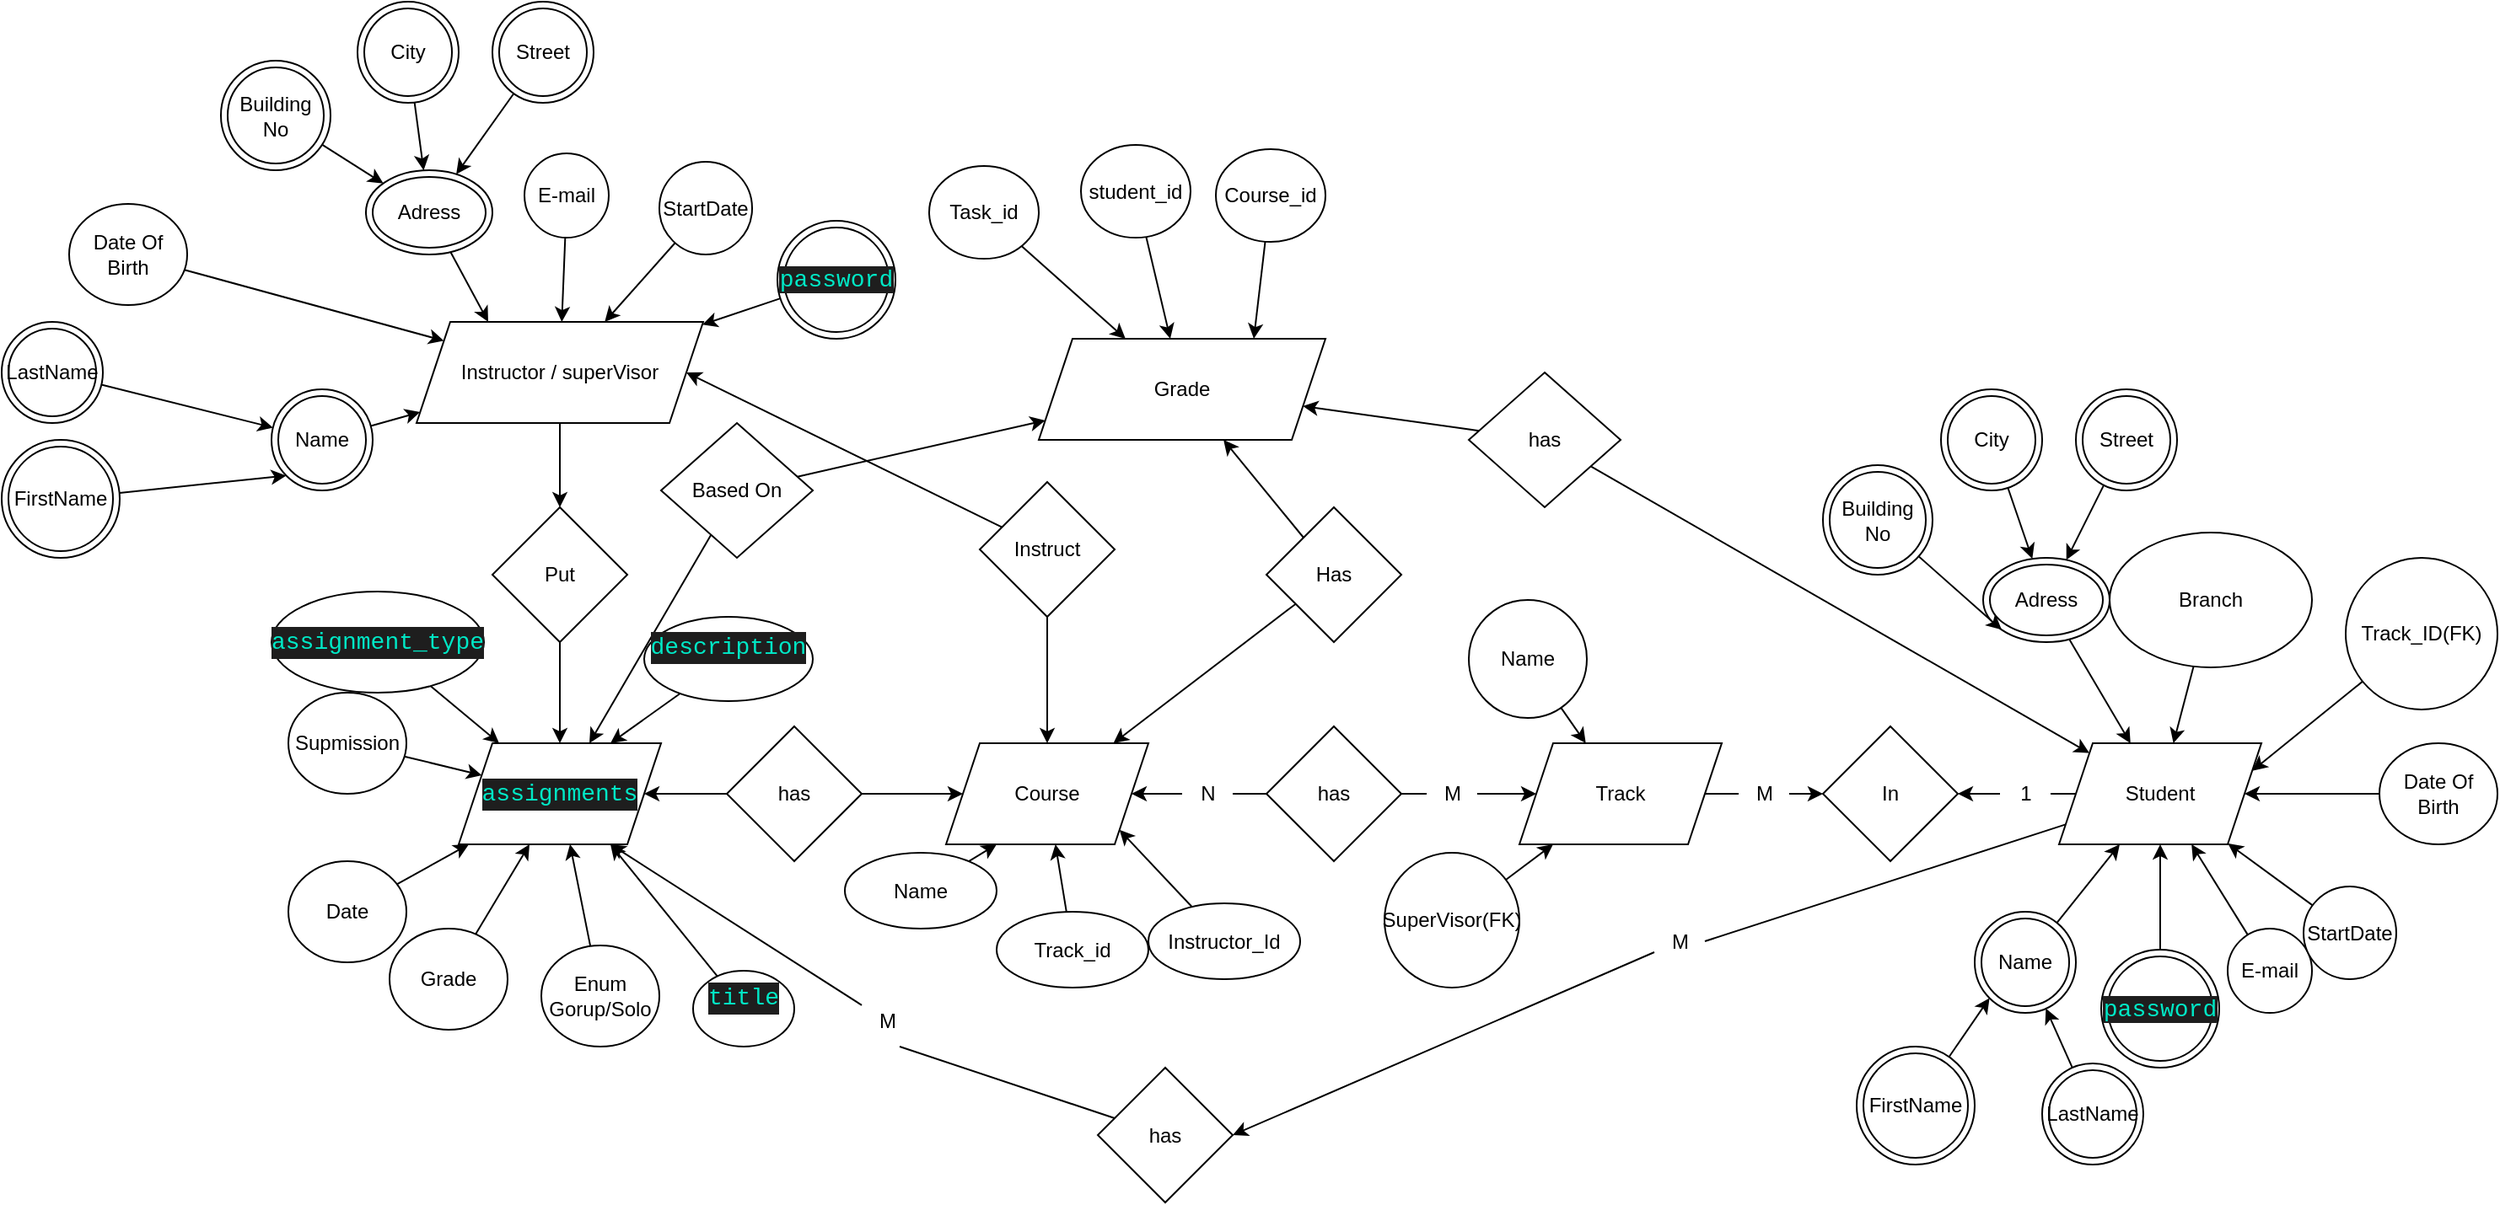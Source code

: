 <mxfile>
    <diagram id="dfsy4DjFATwSa1lI79BY" name="Page-1">
        <mxGraphModel dx="2176" dy="1596" grid="1" gridSize="10" guides="1" tooltips="1" connect="1" arrows="1" fold="1" page="1" pageScale="1" pageWidth="850" pageHeight="1100" math="0" shadow="0">
            <root>
                <mxCell id="0"/>
                <mxCell id="1" parent="0"/>
                <mxCell id="17" style="edgeStyle=none;html=1;entryX=1;entryY=0.5;entryDx=0;entryDy=0;startArrow=none;" parent="1" source="164" target="11" edge="1">
                    <mxGeometry relative="1" as="geometry"/>
                </mxCell>
                <mxCell id="102" style="edgeStyle=none;html=1;entryX=1;entryY=0.5;entryDx=0;entryDy=0;startArrow=none;" parent="1" source="165" target="80" edge="1">
                    <mxGeometry relative="1" as="geometry"/>
                </mxCell>
                <mxCell id="2" value="Student" style="shape=parallelogram;perimeter=parallelogramPerimeter;whiteSpace=wrap;html=1;fixedSize=1;" parent="1" vertex="1">
                    <mxGeometry x="530" y="310" width="120" height="60" as="geometry"/>
                </mxCell>
                <mxCell id="13" style="edgeStyle=none;html=1;" parent="1" source="3" target="12" edge="1">
                    <mxGeometry relative="1" as="geometry"/>
                </mxCell>
                <mxCell id="3" value="Instructor / superVisor" style="shape=parallelogram;perimeter=parallelogramPerimeter;whiteSpace=wrap;html=1;fixedSize=1;" parent="1" vertex="1">
                    <mxGeometry x="-444" y="60" width="170" height="60" as="geometry"/>
                </mxCell>
                <mxCell id="5" value="&lt;div style=&quot;color: rgb(187, 187, 187); background-color: rgb(30, 30, 30); font-family: Consolas, &amp;quot;Courier New&amp;quot;, monospace; font-size: 14px; line-height: 19px;&quot;&gt;&lt;span style=&quot;color: #00e8c6;&quot;&gt;assignments&lt;/span&gt;&lt;/div&gt;" style="shape=parallelogram;perimeter=parallelogramPerimeter;whiteSpace=wrap;html=1;fixedSize=1;" parent="1" vertex="1">
                    <mxGeometry x="-419" y="310" width="120" height="60" as="geometry"/>
                </mxCell>
                <mxCell id="11" value="In" style="rhombus;whiteSpace=wrap;html=1;" parent="1" vertex="1">
                    <mxGeometry x="390" y="300" width="80" height="80" as="geometry"/>
                </mxCell>
                <mxCell id="14" style="edgeStyle=none;html=1;" parent="1" source="12" target="5" edge="1">
                    <mxGeometry relative="1" as="geometry"/>
                </mxCell>
                <mxCell id="12" value="Put" style="rhombus;whiteSpace=wrap;html=1;" parent="1" vertex="1">
                    <mxGeometry x="-399" y="170" width="80" height="80" as="geometry"/>
                </mxCell>
                <mxCell id="16" style="edgeStyle=none;html=1;" parent="1" source="15" target="5" edge="1">
                    <mxGeometry relative="1" as="geometry"/>
                </mxCell>
                <mxCell id="15" value="Enum&lt;br&gt;Gorup/Solo" style="ellipse;whiteSpace=wrap;html=1;" parent="1" vertex="1">
                    <mxGeometry x="-370" y="430" width="70" height="60" as="geometry"/>
                </mxCell>
                <mxCell id="19" style="edgeStyle=none;html=1;" parent="1" source="18" target="5" edge="1">
                    <mxGeometry relative="1" as="geometry"/>
                </mxCell>
                <mxCell id="18" value="Grade" style="ellipse;whiteSpace=wrap;html=1;" parent="1" vertex="1">
                    <mxGeometry x="-460" y="420" width="70" height="60" as="geometry"/>
                </mxCell>
                <mxCell id="21" style="edgeStyle=none;html=1;" parent="1" source="20" target="5" edge="1">
                    <mxGeometry relative="1" as="geometry"/>
                </mxCell>
                <mxCell id="20" value="Date" style="ellipse;whiteSpace=wrap;html=1;" parent="1" vertex="1">
                    <mxGeometry x="-520" y="380" width="70" height="60" as="geometry"/>
                </mxCell>
                <mxCell id="25" style="edgeStyle=none;html=1;" parent="1" source="24" target="2" edge="1">
                    <mxGeometry relative="1" as="geometry"/>
                </mxCell>
                <mxCell id="24" value="Name" style="ellipse;shape=doubleEllipse;whiteSpace=wrap;html=1;aspect=fixed;" parent="1" vertex="1">
                    <mxGeometry x="480" y="410" width="60" height="60" as="geometry"/>
                </mxCell>
                <mxCell id="28" style="edgeStyle=none;html=1;entryX=0;entryY=1;entryDx=0;entryDy=0;" parent="1" source="26" target="24" edge="1">
                    <mxGeometry relative="1" as="geometry"/>
                </mxCell>
                <mxCell id="26" value="FirstName" style="ellipse;shape=doubleEllipse;whiteSpace=wrap;html=1;aspect=fixed;" parent="1" vertex="1">
                    <mxGeometry x="410" y="490" width="70" height="70" as="geometry"/>
                </mxCell>
                <mxCell id="29" style="edgeStyle=none;html=1;" parent="1" source="27" target="24" edge="1">
                    <mxGeometry relative="1" as="geometry"/>
                </mxCell>
                <mxCell id="27" value="LastName" style="ellipse;shape=doubleEllipse;whiteSpace=wrap;html=1;aspect=fixed;" parent="1" vertex="1">
                    <mxGeometry x="520" y="500" width="60" height="60" as="geometry"/>
                </mxCell>
                <mxCell id="47" style="edgeStyle=none;html=1;" parent="1" source="30" target="2" edge="1">
                    <mxGeometry relative="1" as="geometry"/>
                </mxCell>
                <mxCell id="30" value="Adress" style="ellipse;shape=doubleEllipse;whiteSpace=wrap;html=1;" parent="1" vertex="1">
                    <mxGeometry x="485" y="200" width="75" height="50" as="geometry"/>
                </mxCell>
                <mxCell id="33" style="edgeStyle=none;html=1;" parent="1" source="32" target="30" edge="1">
                    <mxGeometry relative="1" as="geometry"/>
                </mxCell>
                <mxCell id="32" value="City" style="ellipse;shape=doubleEllipse;whiteSpace=wrap;html=1;aspect=fixed;" parent="1" vertex="1">
                    <mxGeometry x="460" y="100" width="60" height="60" as="geometry"/>
                </mxCell>
                <mxCell id="35" style="edgeStyle=none;html=1;" parent="1" source="34" target="30" edge="1">
                    <mxGeometry relative="1" as="geometry"/>
                </mxCell>
                <mxCell id="34" value="Street" style="ellipse;shape=doubleEllipse;whiteSpace=wrap;html=1;aspect=fixed;" parent="1" vertex="1">
                    <mxGeometry x="540" y="100" width="60" height="60" as="geometry"/>
                </mxCell>
                <mxCell id="37" style="edgeStyle=none;html=1;entryX=0;entryY=1;entryDx=0;entryDy=0;" parent="1" source="36" target="30" edge="1">
                    <mxGeometry relative="1" as="geometry"/>
                </mxCell>
                <mxCell id="36" value="Building No" style="ellipse;shape=doubleEllipse;whiteSpace=wrap;html=1;aspect=fixed;" parent="1" vertex="1">
                    <mxGeometry x="390" y="145" width="65" height="65" as="geometry"/>
                </mxCell>
                <mxCell id="42" style="edgeStyle=none;html=1;" parent="1" source="41" target="2" edge="1">
                    <mxGeometry relative="1" as="geometry"/>
                </mxCell>
                <mxCell id="41" value="E-mail" style="ellipse;whiteSpace=wrap;html=1;aspect=fixed;" parent="1" vertex="1">
                    <mxGeometry x="630" y="420" width="50" height="50" as="geometry"/>
                </mxCell>
                <mxCell id="44" style="edgeStyle=none;html=1;" parent="1" source="43" target="2" edge="1">
                    <mxGeometry relative="1" as="geometry"/>
                </mxCell>
                <mxCell id="43" value="StartDate" style="ellipse;whiteSpace=wrap;html=1;aspect=fixed;" parent="1" vertex="1">
                    <mxGeometry x="675" y="395" width="55" height="55" as="geometry"/>
                </mxCell>
                <mxCell id="51" style="edgeStyle=none;html=1;" parent="1" source="50" target="5" edge="1">
                    <mxGeometry relative="1" as="geometry"/>
                </mxCell>
                <mxCell id="50" value="Supmission" style="ellipse;whiteSpace=wrap;html=1;" parent="1" vertex="1">
                    <mxGeometry x="-520" y="280" width="70" height="60" as="geometry"/>
                </mxCell>
                <mxCell id="53" style="edgeStyle=none;html=1;startArrow=none;" parent="1" source="168" target="11" edge="1">
                    <mxGeometry relative="1" as="geometry"/>
                </mxCell>
                <mxCell id="52" value="Track" style="shape=parallelogram;perimeter=parallelogramPerimeter;whiteSpace=wrap;html=1;fixedSize=1;" parent="1" vertex="1">
                    <mxGeometry x="210" y="310" width="120" height="60" as="geometry"/>
                </mxCell>
                <mxCell id="55" style="edgeStyle=none;html=1;startArrow=none;" parent="1" source="171" target="52" edge="1">
                    <mxGeometry relative="1" as="geometry"/>
                </mxCell>
                <mxCell id="72" style="edgeStyle=none;html=1;startArrow=none;" parent="1" source="173" target="71" edge="1">
                    <mxGeometry relative="1" as="geometry"/>
                </mxCell>
                <mxCell id="54" value="has" style="rhombus;whiteSpace=wrap;html=1;" parent="1" vertex="1">
                    <mxGeometry x="60" y="300" width="80" height="80" as="geometry"/>
                </mxCell>
                <mxCell id="62" style="edgeStyle=none;html=1;entryX=1;entryY=0.25;entryDx=0;entryDy=0;" parent="1" source="60" target="2" edge="1">
                    <mxGeometry relative="1" as="geometry"/>
                </mxCell>
                <mxCell id="60" value="Track_ID(FK)" style="ellipse;whiteSpace=wrap;html=1;aspect=fixed;" parent="1" vertex="1">
                    <mxGeometry x="700" y="200" width="90" height="90" as="geometry"/>
                </mxCell>
                <mxCell id="151" style="edgeStyle=none;html=1;" parent="1" source="65" target="52" edge="1">
                    <mxGeometry relative="1" as="geometry"/>
                </mxCell>
                <mxCell id="65" value="Name" style="ellipse;whiteSpace=wrap;html=1;aspect=fixed;" parent="1" vertex="1">
                    <mxGeometry x="180" y="225" width="70" height="70" as="geometry"/>
                </mxCell>
                <mxCell id="68" style="edgeStyle=none;html=1;" parent="1" source="67" target="52" edge="1">
                    <mxGeometry relative="1" as="geometry"/>
                </mxCell>
                <mxCell id="67" value="SuperVisor(FK)" style="ellipse;whiteSpace=wrap;html=1;aspect=fixed;" parent="1" vertex="1">
                    <mxGeometry x="130" y="375" width="80" height="80" as="geometry"/>
                </mxCell>
                <mxCell id="70" style="edgeStyle=none;html=1;" parent="1" source="69" target="2" edge="1">
                    <mxGeometry relative="1" as="geometry"/>
                </mxCell>
                <mxCell id="69" value="Branch" style="ellipse;whiteSpace=wrap;html=1;" parent="1" vertex="1">
                    <mxGeometry x="560" y="185" width="120" height="80" as="geometry"/>
                </mxCell>
                <mxCell id="71" value="Course" style="shape=parallelogram;perimeter=parallelogramPerimeter;whiteSpace=wrap;html=1;fixedSize=1;" parent="1" vertex="1">
                    <mxGeometry x="-130" y="310" width="120" height="60" as="geometry"/>
                </mxCell>
                <mxCell id="153" style="edgeStyle=none;html=1;entryX=0.25;entryY=1;entryDx=0;entryDy=0;" parent="1" source="74" target="71" edge="1">
                    <mxGeometry relative="1" as="geometry"/>
                </mxCell>
                <mxCell id="74" value="Name" style="ellipse;whiteSpace=wrap;html=1;" parent="1" vertex="1">
                    <mxGeometry x="-190" y="375" width="90" height="45" as="geometry"/>
                </mxCell>
                <mxCell id="78" style="edgeStyle=none;html=1;" parent="1" source="77" target="5" edge="1">
                    <mxGeometry relative="1" as="geometry"/>
                </mxCell>
                <mxCell id="79" style="edgeStyle=none;html=1;" parent="1" source="77" target="71" edge="1">
                    <mxGeometry relative="1" as="geometry"/>
                </mxCell>
                <mxCell id="77" value="has" style="rhombus;whiteSpace=wrap;html=1;" parent="1" vertex="1">
                    <mxGeometry x="-260" y="300" width="80" height="80" as="geometry"/>
                </mxCell>
                <mxCell id="103" style="edgeStyle=none;html=1;entryX=0.75;entryY=1;entryDx=0;entryDy=0;startArrow=none;" parent="1" source="163" target="5" edge="1">
                    <mxGeometry relative="1" as="geometry"/>
                </mxCell>
                <mxCell id="80" value="has" style="rhombus;whiteSpace=wrap;html=1;" parent="1" vertex="1">
                    <mxGeometry x="-40" y="502.5" width="80" height="80" as="geometry"/>
                </mxCell>
                <mxCell id="88" value="Grade" style="shape=parallelogram;perimeter=parallelogramPerimeter;whiteSpace=wrap;html=1;fixedSize=1;" parent="1" vertex="1">
                    <mxGeometry x="-75" y="70" width="170" height="60" as="geometry"/>
                </mxCell>
                <mxCell id="91" style="edgeStyle=none;html=1;" parent="1" source="90" target="2" edge="1">
                    <mxGeometry relative="1" as="geometry"/>
                </mxCell>
                <mxCell id="92" style="edgeStyle=none;html=1;" parent="1" source="90" target="88" edge="1">
                    <mxGeometry relative="1" as="geometry"/>
                </mxCell>
                <mxCell id="90" value="has" style="rhombus;whiteSpace=wrap;html=1;" parent="1" vertex="1">
                    <mxGeometry x="180" y="90" width="90" height="80" as="geometry"/>
                </mxCell>
                <mxCell id="95" style="edgeStyle=none;html=1;" parent="1" source="94" target="88" edge="1">
                    <mxGeometry relative="1" as="geometry"/>
                </mxCell>
                <mxCell id="96" style="edgeStyle=none;html=1;" parent="1" source="94" target="5" edge="1">
                    <mxGeometry relative="1" as="geometry"/>
                </mxCell>
                <mxCell id="94" value="Based On" style="rhombus;whiteSpace=wrap;html=1;" parent="1" vertex="1">
                    <mxGeometry x="-299" y="120" width="90" height="80" as="geometry"/>
                </mxCell>
                <mxCell id="154" style="edgeStyle=none;html=1;entryX=1;entryY=1;entryDx=0;entryDy=0;" parent="1" source="98" target="71" edge="1">
                    <mxGeometry relative="1" as="geometry"/>
                </mxCell>
                <mxCell id="98" value="Instructor_Id" style="ellipse;whiteSpace=wrap;html=1;" parent="1" vertex="1">
                    <mxGeometry x="-10" y="405" width="90" height="45" as="geometry"/>
                </mxCell>
                <mxCell id="101" style="edgeStyle=none;html=1;" parent="1" source="100" target="2" edge="1">
                    <mxGeometry relative="1" as="geometry"/>
                </mxCell>
                <mxCell id="100" value="Date Of Birth" style="ellipse;whiteSpace=wrap;html=1;" parent="1" vertex="1">
                    <mxGeometry x="720" y="310" width="70" height="60" as="geometry"/>
                </mxCell>
                <mxCell id="125" style="edgeStyle=none;html=1;" parent="1" source="104" target="3" edge="1">
                    <mxGeometry relative="1" as="geometry"/>
                </mxCell>
                <mxCell id="104" value="Name" style="ellipse;shape=doubleEllipse;whiteSpace=wrap;html=1;aspect=fixed;" parent="1" vertex="1">
                    <mxGeometry x="-530" y="100" width="60" height="60" as="geometry"/>
                </mxCell>
                <mxCell id="105" style="edgeStyle=none;html=1;entryX=0;entryY=1;entryDx=0;entryDy=0;" parent="1" source="106" target="104" edge="1">
                    <mxGeometry relative="1" as="geometry"/>
                </mxCell>
                <mxCell id="106" value="FirstName" style="ellipse;shape=doubleEllipse;whiteSpace=wrap;html=1;aspect=fixed;" parent="1" vertex="1">
                    <mxGeometry x="-690" y="130" width="70" height="70" as="geometry"/>
                </mxCell>
                <mxCell id="107" style="edgeStyle=none;html=1;" parent="1" source="108" target="104" edge="1">
                    <mxGeometry relative="1" as="geometry"/>
                </mxCell>
                <mxCell id="108" value="LastName" style="ellipse;shape=doubleEllipse;whiteSpace=wrap;html=1;aspect=fixed;" parent="1" vertex="1">
                    <mxGeometry x="-690" y="60" width="60" height="60" as="geometry"/>
                </mxCell>
                <mxCell id="119" style="edgeStyle=none;html=1;entryX=0.25;entryY=0;entryDx=0;entryDy=0;" parent="1" source="109" target="3" edge="1">
                    <mxGeometry relative="1" as="geometry"/>
                </mxCell>
                <mxCell id="109" value="Adress" style="ellipse;shape=doubleEllipse;whiteSpace=wrap;html=1;" parent="1" vertex="1">
                    <mxGeometry x="-474" y="-30" width="75" height="50" as="geometry"/>
                </mxCell>
                <mxCell id="121" style="edgeStyle=none;html=1;" parent="1" source="110" target="109" edge="1">
                    <mxGeometry relative="1" as="geometry"/>
                </mxCell>
                <mxCell id="110" value="City" style="ellipse;shape=doubleEllipse;whiteSpace=wrap;html=1;aspect=fixed;" parent="1" vertex="1">
                    <mxGeometry x="-479" y="-130" width="60" height="60" as="geometry"/>
                </mxCell>
                <mxCell id="122" style="edgeStyle=none;html=1;" parent="1" source="111" target="109" edge="1">
                    <mxGeometry relative="1" as="geometry"/>
                </mxCell>
                <mxCell id="111" value="Street" style="ellipse;shape=doubleEllipse;whiteSpace=wrap;html=1;aspect=fixed;" parent="1" vertex="1">
                    <mxGeometry x="-399" y="-130" width="60" height="60" as="geometry"/>
                </mxCell>
                <mxCell id="120" style="edgeStyle=none;html=1;" parent="1" source="112" target="109" edge="1">
                    <mxGeometry relative="1" as="geometry"/>
                </mxCell>
                <mxCell id="112" value="Building No" style="ellipse;shape=doubleEllipse;whiteSpace=wrap;html=1;aspect=fixed;" parent="1" vertex="1">
                    <mxGeometry x="-560" y="-95" width="65" height="65" as="geometry"/>
                </mxCell>
                <mxCell id="126" style="edgeStyle=none;html=1;" parent="1" source="114" target="3" edge="1">
                    <mxGeometry relative="1" as="geometry"/>
                </mxCell>
                <mxCell id="114" value="E-mail" style="ellipse;whiteSpace=wrap;html=1;aspect=fixed;" parent="1" vertex="1">
                    <mxGeometry x="-380" y="-40" width="50" height="50" as="geometry"/>
                </mxCell>
                <mxCell id="127" style="edgeStyle=none;html=1;" parent="1" source="115" target="3" edge="1">
                    <mxGeometry relative="1" as="geometry"/>
                </mxCell>
                <mxCell id="115" value="StartDate" style="ellipse;whiteSpace=wrap;html=1;aspect=fixed;" parent="1" vertex="1">
                    <mxGeometry x="-300" y="-35" width="55" height="55" as="geometry"/>
                </mxCell>
                <mxCell id="123" style="edgeStyle=none;html=1;" parent="1" source="118" target="3" edge="1">
                    <mxGeometry relative="1" as="geometry"/>
                </mxCell>
                <mxCell id="118" value="Date Of Birth" style="ellipse;whiteSpace=wrap;html=1;" parent="1" vertex="1">
                    <mxGeometry x="-650" y="-10" width="70" height="60" as="geometry"/>
                </mxCell>
                <mxCell id="129" style="edgeStyle=none;html=1;" parent="1" source="128" target="88" edge="1">
                    <mxGeometry relative="1" as="geometry"/>
                </mxCell>
                <mxCell id="128" value="student_id" style="ellipse;whiteSpace=wrap;html=1;" parent="1" vertex="1">
                    <mxGeometry x="-50" y="-45" width="65" height="55" as="geometry"/>
                </mxCell>
                <mxCell id="133" style="edgeStyle=none;html=1;entryX=0.75;entryY=0;entryDx=0;entryDy=0;" parent="1" source="132" target="88" edge="1">
                    <mxGeometry relative="1" as="geometry"/>
                </mxCell>
                <mxCell id="132" value="Course_id" style="ellipse;whiteSpace=wrap;html=1;" parent="1" vertex="1">
                    <mxGeometry x="30" y="-42.5" width="65" height="55" as="geometry"/>
                </mxCell>
                <mxCell id="138" style="edgeStyle=none;html=1;" parent="1" source="137" target="88" edge="1">
                    <mxGeometry relative="1" as="geometry"/>
                </mxCell>
                <mxCell id="137" value="Task_id" style="ellipse;whiteSpace=wrap;html=1;" parent="1" vertex="1">
                    <mxGeometry x="-140" y="-32.5" width="65" height="55" as="geometry"/>
                </mxCell>
                <mxCell id="140" style="edgeStyle=none;html=1;entryX=0.75;entryY=1;entryDx=0;entryDy=0;" parent="1" source="139" target="5" edge="1">
                    <mxGeometry relative="1" as="geometry"/>
                </mxCell>
                <mxCell id="139" value="&#10;&lt;div style=&quot;color: rgb(187, 187, 187); background-color: rgb(30, 30, 30); font-family: Consolas, &amp;quot;Courier New&amp;quot;, monospace; font-weight: normal; font-size: 14px; line-height: 19px;&quot;&gt;&lt;div&gt;&lt;span style=&quot;color: #00e8c6;&quot;&gt;title&lt;/span&gt;&lt;/div&gt;&lt;/div&gt;&#10;&#10;" style="ellipse;whiteSpace=wrap;html=1;" parent="1" vertex="1">
                    <mxGeometry x="-280" y="445" width="60" height="45" as="geometry"/>
                </mxCell>
                <mxCell id="143" style="edgeStyle=none;html=1;entryX=0.75;entryY=0;entryDx=0;entryDy=0;" parent="1" source="142" target="5" edge="1">
                    <mxGeometry relative="1" as="geometry"/>
                </mxCell>
                <mxCell id="142" value="&#10;&lt;div style=&quot;color: rgb(187, 187, 187); background-color: rgb(30, 30, 30); font-family: Consolas, &amp;quot;Courier New&amp;quot;, monospace; font-weight: normal; font-size: 14px; line-height: 19px;&quot;&gt;&lt;div&gt;&lt;span style=&quot;color: #00e8c6;&quot;&gt;description&lt;/span&gt;&lt;/div&gt;&lt;/div&gt;&#10;&#10;" style="ellipse;whiteSpace=wrap;html=1;" parent="1" vertex="1">
                    <mxGeometry x="-309" y="235" width="100" height="50" as="geometry"/>
                </mxCell>
                <mxCell id="145" style="edgeStyle=none;html=1;" parent="1" source="144" target="5" edge="1">
                    <mxGeometry relative="1" as="geometry"/>
                </mxCell>
                <mxCell id="144" value="&lt;div style=&quot;color: rgb(187, 187, 187); background-color: rgb(30, 30, 30); font-family: Consolas, &amp;quot;Courier New&amp;quot;, monospace; font-size: 14px; line-height: 19px;&quot;&gt;&lt;span style=&quot;color: #00e8c6;&quot;&gt;assignment_type&lt;/span&gt;&lt;/div&gt;" style="ellipse;whiteSpace=wrap;html=1;" parent="1" vertex="1">
                    <mxGeometry x="-530" y="220" width="126" height="60" as="geometry"/>
                </mxCell>
                <mxCell id="147" style="edgeStyle=none;html=1;" parent="1" source="146" target="71" edge="1">
                    <mxGeometry relative="1" as="geometry"/>
                </mxCell>
                <mxCell id="146" value="Track_id" style="ellipse;whiteSpace=wrap;html=1;" parent="1" vertex="1">
                    <mxGeometry x="-100" y="410" width="90" height="45" as="geometry"/>
                </mxCell>
                <mxCell id="150" value="" style="edgeStyle=none;html=1;" parent="1" source="149" target="2" edge="1">
                    <mxGeometry relative="1" as="geometry"/>
                </mxCell>
                <mxCell id="149" value="&lt;span style=&quot;color: rgba(0, 0, 0, 0); font-family: monospace; font-size: 0px; text-align: start;&quot;&gt;%3CmxGraphModel%3E%3Croot%3E%3CmxCell%20id%3D%220%22%2F%3E%3CmxCell%20id%3D%221%22%20parent%3D%220%22%2F%3E%3CmxCell%20id%3D%222%22%20value%3D%22%26lt%3Bdiv%20style%3D%26quot%3Bcolor%3A%20rgb(187%2C%20187%2C%20187)%3B%20background-color%3A%20rgb(30%2C%2030%2C%2030)%3B%20font-family%3A%20Consolas%2C%20%26amp%3Bquot%3BCourier%20New%26amp%3Bquot%3B%2C%20monospace%3B%20font-weight%3A%20normal%3B%20font-size%3A%2014px%3B%20line-height%3A%2019px%3B%26quot%3B%26gt%3B%26lt%3Bdiv%26gt%3B%26lt%3Bspan%20style%3D%26quot%3Bcolor%3A%20%2300e8c6%3B%26quot%3B%26gt%3Bpassword%26lt%3B%2Fspan%26gt%3B%26lt%3B%2Fdiv%26gt%3B%26lt%3B%2Fdiv%26gt%3B%22%20style%3D%22text%3BwhiteSpace%3Dwrap%3Bhtml%3D1%3B%22%20vertex%3D%221%22%20parent%3D%221%22%3E%3CmxGeometry%20x%3D%22590%22%20y%3D%22420%22%20width%3D%22100%22%20height%3D%2240%22%20as%3D%22geometry%22%2F%3E%3C%2FmxCell%3E%3C%2Froot%3E%3C%2FmxGraphModel%3E&lt;/span&gt;&lt;span style=&quot;color: rgb(0, 232, 198); background-color: rgb(30, 30, 30); font-family: Consolas, &amp;quot;Courier New&amp;quot;, monospace; font-size: 14px;&quot;&gt;password&lt;/span&gt;" style="ellipse;shape=doubleEllipse;whiteSpace=wrap;html=1;aspect=fixed;" parent="1" vertex="1">
                    <mxGeometry x="555" y="432.5" width="70" height="70" as="geometry"/>
                </mxCell>
                <mxCell id="156" style="edgeStyle=none;html=1;entryX=1;entryY=0.5;entryDx=0;entryDy=0;" parent="1" source="155" target="3" edge="1">
                    <mxGeometry relative="1" as="geometry"/>
                </mxCell>
                <mxCell id="157" style="edgeStyle=none;html=1;entryX=0.5;entryY=0;entryDx=0;entryDy=0;" parent="1" source="155" target="71" edge="1">
                    <mxGeometry relative="1" as="geometry"/>
                </mxCell>
                <mxCell id="155" value="Instruct" style="rhombus;whiteSpace=wrap;html=1;" parent="1" vertex="1">
                    <mxGeometry x="-110" y="155" width="80" height="80" as="geometry"/>
                </mxCell>
                <mxCell id="159" style="edgeStyle=none;html=1;" parent="1" source="158" target="88" edge="1">
                    <mxGeometry relative="1" as="geometry"/>
                </mxCell>
                <mxCell id="160" style="edgeStyle=none;html=1;" parent="1" source="158" target="71" edge="1">
                    <mxGeometry relative="1" as="geometry"/>
                </mxCell>
                <mxCell id="158" value="Has" style="rhombus;whiteSpace=wrap;html=1;" parent="1" vertex="1">
                    <mxGeometry x="60" y="170" width="80" height="80" as="geometry"/>
                </mxCell>
                <mxCell id="162" style="edgeStyle=none;html=1;" parent="1" source="161" target="3" edge="1">
                    <mxGeometry relative="1" as="geometry"/>
                </mxCell>
                <mxCell id="161" value="&lt;span style=&quot;color: rgba(0, 0, 0, 0); font-family: monospace; font-size: 0px; text-align: start;&quot;&gt;%3CmxGraphModel%3E%3Croot%3E%3CmxCell%20id%3D%220%22%2F%3E%3CmxCell%20id%3D%221%22%20parent%3D%220%22%2F%3E%3CmxCell%20id%3D%222%22%20value%3D%22%26lt%3Bdiv%20style%3D%26quot%3Bcolor%3A%20rgb(187%2C%20187%2C%20187)%3B%20background-color%3A%20rgb(30%2C%2030%2C%2030)%3B%20font-family%3A%20Consolas%2C%20%26amp%3Bquot%3BCourier%20New%26amp%3Bquot%3B%2C%20monospace%3B%20font-weight%3A%20normal%3B%20font-size%3A%2014px%3B%20line-height%3A%2019px%3B%26quot%3B%26gt%3B%26lt%3Bdiv%26gt%3B%26lt%3Bspan%20style%3D%26quot%3Bcolor%3A%20%2300e8c6%3B%26quot%3B%26gt%3Bpassword%26lt%3B%2Fspan%26gt%3B%26lt%3B%2Fdiv%26gt%3B%26lt%3B%2Fdiv%26gt%3B%22%20style%3D%22text%3BwhiteSpace%3Dwrap%3Bhtml%3D1%3B%22%20vertex%3D%221%22%20parent%3D%221%22%3E%3CmxGeometry%20x%3D%22590%22%20y%3D%22420%22%20width%3D%22100%22%20height%3D%2240%22%20as%3D%22geometry%22%2F%3E%3C%2FmxCell%3E%3C%2Froot%3E%3C%2FmxGraphModel%3E&lt;/span&gt;&lt;span style=&quot;color: rgb(0, 232, 198); background-color: rgb(30, 30, 30); font-family: Consolas, &amp;quot;Courier New&amp;quot;, monospace; font-size: 14px;&quot;&gt;password&lt;/span&gt;" style="ellipse;shape=doubleEllipse;whiteSpace=wrap;html=1;aspect=fixed;" parent="1" vertex="1">
                    <mxGeometry x="-230" width="70" height="70" as="geometry"/>
                </mxCell>
                <mxCell id="166" value="" style="edgeStyle=none;html=1;entryX=1;entryY=0.5;entryDx=0;entryDy=0;endArrow=none;" edge="1" parent="1" source="2" target="165">
                    <mxGeometry relative="1" as="geometry">
                        <mxPoint x="534.257" y="357.23" as="sourcePoint"/>
                        <mxPoint x="40" y="510" as="targetPoint"/>
                    </mxGeometry>
                </mxCell>
                <mxCell id="165" value="M" style="text;html=1;align=center;verticalAlign=middle;resizable=0;points=[];autosize=1;strokeColor=none;fillColor=none;" vertex="1" parent="1">
                    <mxGeometry x="290" y="412.5" width="30" height="30" as="geometry"/>
                </mxCell>
                <mxCell id="167" value="" style="edgeStyle=none;html=1;entryX=0.75;entryY=1;entryDx=0;entryDy=0;endArrow=none;" edge="1" parent="1" source="80" target="163">
                    <mxGeometry relative="1" as="geometry">
                        <mxPoint x="-28.06" y="498.06" as="sourcePoint"/>
                        <mxPoint x="-329" y="370" as="targetPoint"/>
                    </mxGeometry>
                </mxCell>
                <mxCell id="163" value="M" style="text;html=1;align=center;verticalAlign=middle;resizable=0;points=[];autosize=1;strokeColor=none;fillColor=none;" vertex="1" parent="1">
                    <mxGeometry x="-180" y="460" width="30" height="30" as="geometry"/>
                </mxCell>
                <mxCell id="169" value="" style="edgeStyle=none;html=1;endArrow=none;" edge="1" parent="1" source="52" target="168">
                    <mxGeometry relative="1" as="geometry">
                        <mxPoint x="320" y="340" as="sourcePoint"/>
                        <mxPoint x="400" y="340" as="targetPoint"/>
                    </mxGeometry>
                </mxCell>
                <mxCell id="168" value="M" style="text;html=1;align=center;verticalAlign=middle;resizable=0;points=[];autosize=1;strokeColor=none;fillColor=none;" vertex="1" parent="1">
                    <mxGeometry x="340" y="325" width="30" height="30" as="geometry"/>
                </mxCell>
                <mxCell id="170" value="" style="edgeStyle=none;html=1;entryX=1;entryY=0.5;entryDx=0;entryDy=0;endArrow=none;" edge="1" parent="1" source="2" target="164">
                    <mxGeometry relative="1" as="geometry">
                        <mxPoint x="540" y="340" as="sourcePoint"/>
                        <mxPoint x="480" y="340" as="targetPoint"/>
                    </mxGeometry>
                </mxCell>
                <mxCell id="164" value="1" style="text;html=1;align=center;verticalAlign=middle;resizable=0;points=[];autosize=1;strokeColor=none;fillColor=none;" vertex="1" parent="1">
                    <mxGeometry x="495" y="325" width="30" height="30" as="geometry"/>
                </mxCell>
                <mxCell id="172" value="" style="edgeStyle=none;html=1;endArrow=none;" edge="1" parent="1" source="54" target="171">
                    <mxGeometry relative="1" as="geometry">
                        <mxPoint x="130" y="340" as="sourcePoint"/>
                        <mxPoint x="220" y="340" as="targetPoint"/>
                    </mxGeometry>
                </mxCell>
                <mxCell id="171" value="M" style="text;html=1;align=center;verticalAlign=middle;resizable=0;points=[];autosize=1;strokeColor=none;fillColor=none;" vertex="1" parent="1">
                    <mxGeometry x="155" y="325" width="30" height="30" as="geometry"/>
                </mxCell>
                <mxCell id="174" value="" style="edgeStyle=none;html=1;endArrow=none;" edge="1" parent="1" source="54" target="173">
                    <mxGeometry relative="1" as="geometry">
                        <mxPoint x="50" y="340" as="sourcePoint"/>
                        <mxPoint x="-20" y="340" as="targetPoint"/>
                    </mxGeometry>
                </mxCell>
                <mxCell id="173" value="N" style="text;html=1;align=center;verticalAlign=middle;resizable=0;points=[];autosize=1;strokeColor=none;fillColor=none;" vertex="1" parent="1">
                    <mxGeometry x="10" y="325" width="30" height="30" as="geometry"/>
                </mxCell>
            </root>
        </mxGraphModel>
    </diagram>
</mxfile>